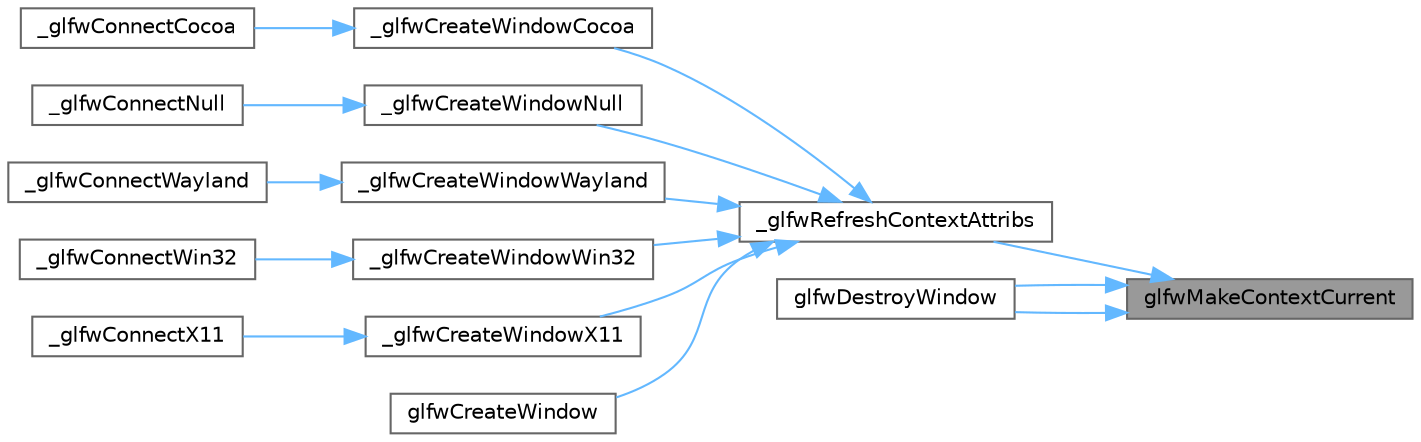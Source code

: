 digraph "glfwMakeContextCurrent"
{
 // LATEX_PDF_SIZE
  bgcolor="transparent";
  edge [fontname=Helvetica,fontsize=10,labelfontname=Helvetica,labelfontsize=10];
  node [fontname=Helvetica,fontsize=10,shape=box,height=0.2,width=0.4];
  rankdir="RL";
  Node1 [id="Node000001",label="glfwMakeContextCurrent",height=0.2,width=0.4,color="gray40", fillcolor="grey60", style="filled", fontcolor="black",tooltip="Makes the context of the specified window current for the calling thread."];
  Node1 -> Node2 [id="edge29_Node000001_Node000002",dir="back",color="steelblue1",style="solid",tooltip=" "];
  Node2 [id="Node000002",label="_glfwRefreshContextAttribs",height=0.2,width=0.4,color="grey40", fillcolor="white", style="filled",URL="$_classes_2lib_2external_2glfw_2src_2context_8c.html#ad31e31c6a588d6770188033eed87305b",tooltip=" "];
  Node2 -> Node3 [id="edge30_Node000002_Node000003",dir="back",color="steelblue1",style="solid",tooltip=" "];
  Node3 [id="Node000003",label="_glfwCreateWindowCocoa",height=0.2,width=0.4,color="grey40", fillcolor="white", style="filled",URL="$lib_2external_2glfw_2src_2cocoa__window_8m.html#af71c40d88401e7350c476100f5fa8a18",tooltip=" "];
  Node3 -> Node4 [id="edge31_Node000003_Node000004",dir="back",color="steelblue1",style="solid",tooltip=" "];
  Node4 [id="Node000004",label="_glfwConnectCocoa",height=0.2,width=0.4,color="grey40", fillcolor="white", style="filled",URL="$_classes_2lib_2external_2glfw_2src_2cocoa__init_8m.html#ae2c18e6b1b4087349db05fc416f94d77",tooltip=" "];
  Node2 -> Node5 [id="edge32_Node000002_Node000005",dir="back",color="steelblue1",style="solid",tooltip=" "];
  Node5 [id="Node000005",label="_glfwCreateWindowNull",height=0.2,width=0.4,color="grey40", fillcolor="white", style="filled",URL="$lib_2external_2glfw_2src_2null__window_8c.html#a6880d39db512be322b198334a1fa9036",tooltip=" "];
  Node5 -> Node6 [id="edge33_Node000005_Node000006",dir="back",color="steelblue1",style="solid",tooltip=" "];
  Node6 [id="Node000006",label="_glfwConnectNull",height=0.2,width=0.4,color="grey40", fillcolor="white", style="filled",URL="$_classes_2lib_2external_2glfw_2src_2null__init_8c.html#ab1d5e6831b39be2c5c38a03e6c2d0b86",tooltip=" "];
  Node2 -> Node7 [id="edge34_Node000002_Node000007",dir="back",color="steelblue1",style="solid",tooltip=" "];
  Node7 [id="Node000007",label="_glfwCreateWindowWayland",height=0.2,width=0.4,color="grey40", fillcolor="white", style="filled",URL="$lib_2external_2glfw_2src_2wl__window_8c.html#a927415ac08da464823db3cd2ee13a9ad",tooltip=" "];
  Node7 -> Node8 [id="edge35_Node000007_Node000008",dir="back",color="steelblue1",style="solid",tooltip=" "];
  Node8 [id="Node000008",label="_glfwConnectWayland",height=0.2,width=0.4,color="grey40", fillcolor="white", style="filled",URL="$_classes_2lib_2external_2glfw_2src_2wl__init_8c.html#aa808bd5a1ba23557d20738142c2066e7",tooltip=" "];
  Node2 -> Node9 [id="edge36_Node000002_Node000009",dir="back",color="steelblue1",style="solid",tooltip=" "];
  Node9 [id="Node000009",label="_glfwCreateWindowWin32",height=0.2,width=0.4,color="grey40", fillcolor="white", style="filled",URL="$lib_2external_2glfw_2src_2win32__window_8c.html#a011ff055f93aa3972386e813421035a2",tooltip=" "];
  Node9 -> Node10 [id="edge37_Node000009_Node000010",dir="back",color="steelblue1",style="solid",tooltip=" "];
  Node10 [id="Node000010",label="_glfwConnectWin32",height=0.2,width=0.4,color="grey40", fillcolor="white", style="filled",URL="$_classes_2lib_2external_2glfw_2src_2win32__init_8c.html#a3c83872580850a72c3cde2861fdc229f",tooltip=" "];
  Node2 -> Node11 [id="edge38_Node000002_Node000011",dir="back",color="steelblue1",style="solid",tooltip=" "];
  Node11 [id="Node000011",label="_glfwCreateWindowX11",height=0.2,width=0.4,color="grey40", fillcolor="white", style="filled",URL="$lib_2external_2glfw_2src_2x11__window_8c.html#a69393b1547bf91be42b894dcc6aec3ba",tooltip=" "];
  Node11 -> Node12 [id="edge39_Node000011_Node000012",dir="back",color="steelblue1",style="solid",tooltip=" "];
  Node12 [id="Node000012",label="_glfwConnectX11",height=0.2,width=0.4,color="grey40", fillcolor="white", style="filled",URL="$_classes_2lib_2external_2glfw_2src_2x11__init_8c.html#a3ef34494ec1a6b49e24c3139b0bbdb56",tooltip=" "];
  Node2 -> Node13 [id="edge40_Node000002_Node000013",dir="back",color="steelblue1",style="solid",tooltip=" "];
  Node13 [id="Node000013",label="glfwCreateWindow",height=0.2,width=0.4,color="grey40", fillcolor="white", style="filled",URL="$group__window.html#gaaccd00fafe81e2db94e8cdf55721e055",tooltip="Creates a window and its associated context."];
  Node1 -> Node14 [id="edge41_Node000001_Node000014",dir="back",color="steelblue1",style="solid",tooltip=" "];
  Node14 [id="Node000014",label="glfwDestroyWindow",height=0.2,width=0.4,color="grey40", fillcolor="white", style="filled",URL="$group__window.html#ga806747476b7247d292be3711c323ea10",tooltip="Destroys the specified window and its context."];
  Node1 -> Node14 [id="edge42_Node000001_Node000014",dir="back",color="steelblue1",style="solid",tooltip=" "];
}
